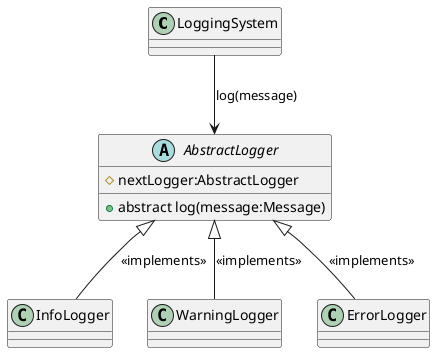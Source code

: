 @startuml
class LoggingSystem
abstract class AbstractLogger {
  +abstract log(message:Message)
  #nextLogger:AbstractLogger
}
class InfoLogger
class WarningLogger
class ErrorLogger
LoggingSystem --> AbstractLogger: log(message)
AbstractLogger <|-- InfoLogger : <<implements>>
AbstractLogger <|-- WarningLogger : <<implements>>
AbstractLogger <|-- ErrorLogger : <<implements>>
@enduml